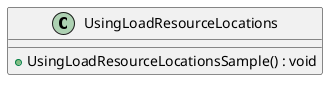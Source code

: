 @startuml
class UsingLoadResourceLocations {
    + UsingLoadResourceLocationsSample() : void
}
@enduml
